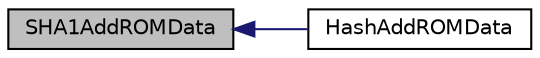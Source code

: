 digraph "SHA1AddROMData"
{
  edge [fontname="Helvetica",fontsize="10",labelfontname="Helvetica",labelfontsize="10"];
  node [fontname="Helvetica",fontsize="10",shape=record];
  rankdir="LR";
  Node1 [label="SHA1AddROMData",height=0.2,width=0.4,color="black", fillcolor="grey75", style="filled", fontcolor="black"];
  Node1 -> Node2 [dir="back",color="midnightblue",fontsize="10",style="solid",fontname="Helvetica"];
  Node2 [label="HashAddROMData",height=0.2,width=0.4,color="black", fillcolor="white", style="filled",URL="$_hashes_8c.html#af37b90011b807e3f301a7ecbac3d43ce"];
}
